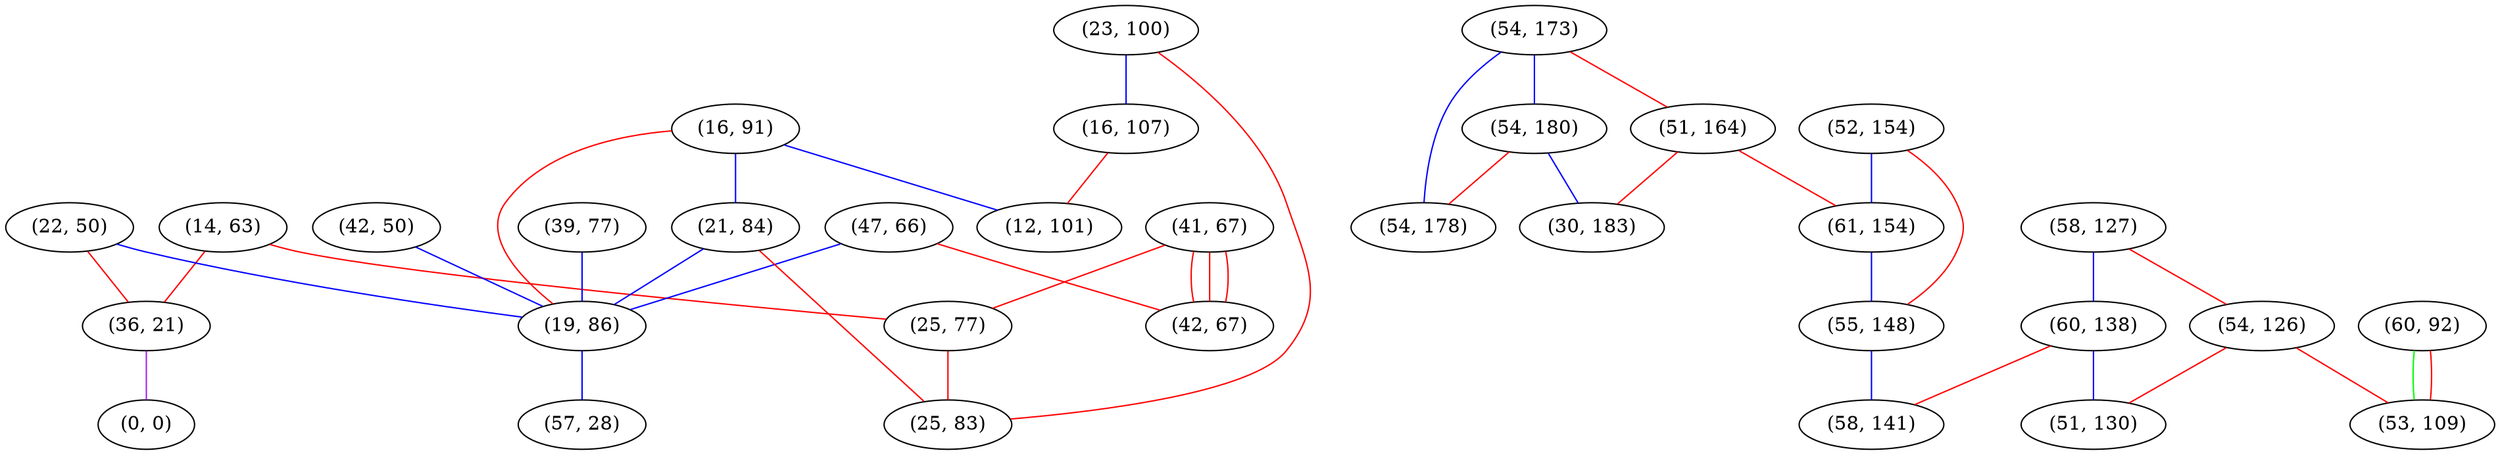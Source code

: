 graph "" {
"(14, 63)";
"(54, 173)";
"(51, 164)";
"(22, 50)";
"(36, 21)";
"(58, 127)";
"(41, 67)";
"(42, 50)";
"(25, 77)";
"(16, 91)";
"(39, 77)";
"(54, 126)";
"(52, 154)";
"(0, 0)";
"(47, 66)";
"(54, 180)";
"(30, 183)";
"(60, 92)";
"(21, 84)";
"(19, 86)";
"(61, 154)";
"(53, 109)";
"(23, 100)";
"(16, 107)";
"(55, 148)";
"(60, 138)";
"(25, 83)";
"(12, 101)";
"(51, 130)";
"(54, 178)";
"(58, 141)";
"(42, 67)";
"(57, 28)";
"(14, 63)" -- "(36, 21)"  [color=red, key=0, weight=1];
"(14, 63)" -- "(25, 77)"  [color=red, key=0, weight=1];
"(54, 173)" -- "(54, 180)"  [color=blue, key=0, weight=3];
"(54, 173)" -- "(54, 178)"  [color=blue, key=0, weight=3];
"(54, 173)" -- "(51, 164)"  [color=red, key=0, weight=1];
"(51, 164)" -- "(61, 154)"  [color=red, key=0, weight=1];
"(51, 164)" -- "(30, 183)"  [color=red, key=0, weight=1];
"(22, 50)" -- "(36, 21)"  [color=red, key=0, weight=1];
"(22, 50)" -- "(19, 86)"  [color=blue, key=0, weight=3];
"(36, 21)" -- "(0, 0)"  [color=purple, key=0, weight=4];
"(58, 127)" -- "(60, 138)"  [color=blue, key=0, weight=3];
"(58, 127)" -- "(54, 126)"  [color=red, key=0, weight=1];
"(41, 67)" -- "(25, 77)"  [color=red, key=0, weight=1];
"(41, 67)" -- "(42, 67)"  [color=red, key=0, weight=1];
"(41, 67)" -- "(42, 67)"  [color=red, key=1, weight=1];
"(41, 67)" -- "(42, 67)"  [color=red, key=2, weight=1];
"(42, 50)" -- "(19, 86)"  [color=blue, key=0, weight=3];
"(25, 77)" -- "(25, 83)"  [color=red, key=0, weight=1];
"(16, 91)" -- "(12, 101)"  [color=blue, key=0, weight=3];
"(16, 91)" -- "(21, 84)"  [color=blue, key=0, weight=3];
"(16, 91)" -- "(19, 86)"  [color=red, key=0, weight=1];
"(39, 77)" -- "(19, 86)"  [color=blue, key=0, weight=3];
"(54, 126)" -- "(51, 130)"  [color=red, key=0, weight=1];
"(54, 126)" -- "(53, 109)"  [color=red, key=0, weight=1];
"(52, 154)" -- "(55, 148)"  [color=red, key=0, weight=1];
"(52, 154)" -- "(61, 154)"  [color=blue, key=0, weight=3];
"(47, 66)" -- "(42, 67)"  [color=red, key=0, weight=1];
"(47, 66)" -- "(19, 86)"  [color=blue, key=0, weight=3];
"(54, 180)" -- "(54, 178)"  [color=red, key=0, weight=1];
"(54, 180)" -- "(30, 183)"  [color=blue, key=0, weight=3];
"(60, 92)" -- "(53, 109)"  [color=green, key=0, weight=2];
"(60, 92)" -- "(53, 109)"  [color=red, key=1, weight=1];
"(21, 84)" -- "(25, 83)"  [color=red, key=0, weight=1];
"(21, 84)" -- "(19, 86)"  [color=blue, key=0, weight=3];
"(19, 86)" -- "(57, 28)"  [color=blue, key=0, weight=3];
"(61, 154)" -- "(55, 148)"  [color=blue, key=0, weight=3];
"(23, 100)" -- "(16, 107)"  [color=blue, key=0, weight=3];
"(23, 100)" -- "(25, 83)"  [color=red, key=0, weight=1];
"(16, 107)" -- "(12, 101)"  [color=red, key=0, weight=1];
"(55, 148)" -- "(58, 141)"  [color=blue, key=0, weight=3];
"(60, 138)" -- "(58, 141)"  [color=red, key=0, weight=1];
"(60, 138)" -- "(51, 130)"  [color=blue, key=0, weight=3];
}
